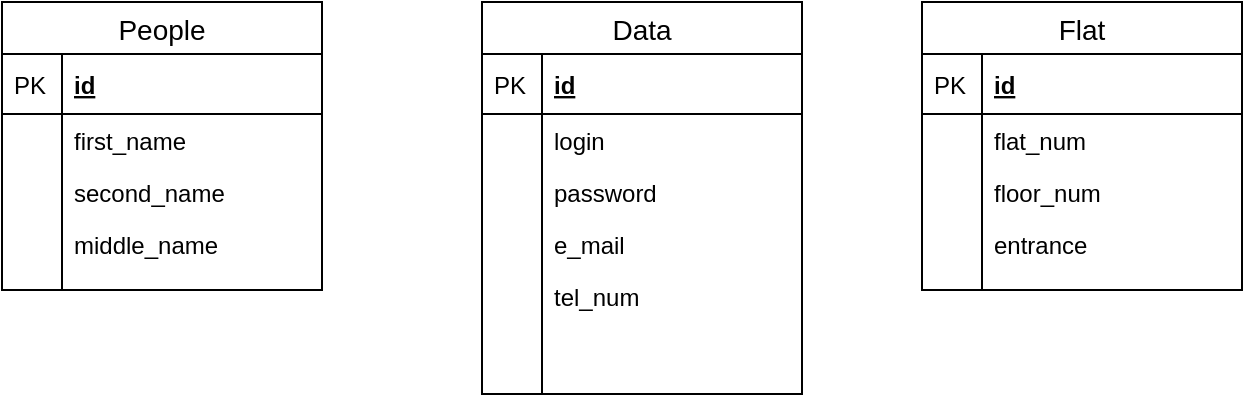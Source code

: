 <mxfile version="12.9.6" type="device"><diagram id="C5RBs43oDa-KdzZeNtuy" name="Page-1"><mxGraphModel dx="996" dy="576" grid="1" gridSize="10" guides="1" tooltips="1" connect="1" arrows="1" fold="1" page="1" pageScale="1" pageWidth="827" pageHeight="1169" math="0" shadow="0"><root><mxCell id="WIyWlLk6GJQsqaUBKTNV-0"/><mxCell id="WIyWlLk6GJQsqaUBKTNV-1" parent="WIyWlLk6GJQsqaUBKTNV-0"/><mxCell id="2i5G_3h0R2Ean855F0Lm-1" value="People" style="swimlane;fontStyle=0;childLayout=stackLayout;horizontal=1;startSize=26;horizontalStack=0;resizeParent=1;resizeParentMax=0;resizeLast=0;collapsible=1;marginBottom=0;align=center;fontSize=14;" vertex="1" parent="WIyWlLk6GJQsqaUBKTNV-1"><mxGeometry x="40" y="160" width="160" height="144" as="geometry"/></mxCell><mxCell id="2i5G_3h0R2Ean855F0Lm-2" value="id" style="shape=partialRectangle;top=0;left=0;right=0;bottom=1;align=left;verticalAlign=middle;fillColor=none;spacingLeft=34;spacingRight=4;overflow=hidden;rotatable=0;points=[[0,0.5],[1,0.5]];portConstraint=eastwest;dropTarget=0;fontStyle=5;fontSize=12;" vertex="1" parent="2i5G_3h0R2Ean855F0Lm-1"><mxGeometry y="26" width="160" height="30" as="geometry"/></mxCell><mxCell id="2i5G_3h0R2Ean855F0Lm-3" value="PK" style="shape=partialRectangle;top=0;left=0;bottom=0;fillColor=none;align=left;verticalAlign=middle;spacingLeft=4;spacingRight=4;overflow=hidden;rotatable=0;points=[];portConstraint=eastwest;part=1;fontSize=12;" vertex="1" connectable="0" parent="2i5G_3h0R2Ean855F0Lm-2"><mxGeometry width="30" height="30" as="geometry"/></mxCell><mxCell id="2i5G_3h0R2Ean855F0Lm-4" value="first_name&#10;" style="shape=partialRectangle;top=0;left=0;right=0;bottom=0;align=left;verticalAlign=top;fillColor=none;spacingLeft=34;spacingRight=4;overflow=hidden;rotatable=0;points=[[0,0.5],[1,0.5]];portConstraint=eastwest;dropTarget=0;fontSize=12;" vertex="1" parent="2i5G_3h0R2Ean855F0Lm-1"><mxGeometry y="56" width="160" height="26" as="geometry"/></mxCell><mxCell id="2i5G_3h0R2Ean855F0Lm-5" value="" style="shape=partialRectangle;top=0;left=0;bottom=0;fillColor=none;align=left;verticalAlign=top;spacingLeft=4;spacingRight=4;overflow=hidden;rotatable=0;points=[];portConstraint=eastwest;part=1;fontSize=12;" vertex="1" connectable="0" parent="2i5G_3h0R2Ean855F0Lm-4"><mxGeometry width="30" height="26" as="geometry"/></mxCell><mxCell id="2i5G_3h0R2Ean855F0Lm-6" value="second_name" style="shape=partialRectangle;top=0;left=0;right=0;bottom=0;align=left;verticalAlign=top;fillColor=none;spacingLeft=34;spacingRight=4;overflow=hidden;rotatable=0;points=[[0,0.5],[1,0.5]];portConstraint=eastwest;dropTarget=0;fontSize=12;" vertex="1" parent="2i5G_3h0R2Ean855F0Lm-1"><mxGeometry y="82" width="160" height="26" as="geometry"/></mxCell><mxCell id="2i5G_3h0R2Ean855F0Lm-7" value="" style="shape=partialRectangle;top=0;left=0;bottom=0;fillColor=none;align=left;verticalAlign=top;spacingLeft=4;spacingRight=4;overflow=hidden;rotatable=0;points=[];portConstraint=eastwest;part=1;fontSize=12;" vertex="1" connectable="0" parent="2i5G_3h0R2Ean855F0Lm-6"><mxGeometry width="30" height="26" as="geometry"/></mxCell><mxCell id="2i5G_3h0R2Ean855F0Lm-8" value="middle_name&#10;" style="shape=partialRectangle;top=0;left=0;right=0;bottom=0;align=left;verticalAlign=top;fillColor=none;spacingLeft=34;spacingRight=4;overflow=hidden;rotatable=0;points=[[0,0.5],[1,0.5]];portConstraint=eastwest;dropTarget=0;fontSize=12;" vertex="1" parent="2i5G_3h0R2Ean855F0Lm-1"><mxGeometry y="108" width="160" height="26" as="geometry"/></mxCell><mxCell id="2i5G_3h0R2Ean855F0Lm-9" value="" style="shape=partialRectangle;top=0;left=0;bottom=0;fillColor=none;align=left;verticalAlign=top;spacingLeft=4;spacingRight=4;overflow=hidden;rotatable=0;points=[];portConstraint=eastwest;part=1;fontSize=12;" vertex="1" connectable="0" parent="2i5G_3h0R2Ean855F0Lm-8"><mxGeometry width="30" height="26" as="geometry"/></mxCell><mxCell id="2i5G_3h0R2Ean855F0Lm-10" value="" style="shape=partialRectangle;top=0;left=0;right=0;bottom=0;align=left;verticalAlign=top;fillColor=none;spacingLeft=34;spacingRight=4;overflow=hidden;rotatable=0;points=[[0,0.5],[1,0.5]];portConstraint=eastwest;dropTarget=0;fontSize=12;" vertex="1" parent="2i5G_3h0R2Ean855F0Lm-1"><mxGeometry y="134" width="160" height="10" as="geometry"/></mxCell><mxCell id="2i5G_3h0R2Ean855F0Lm-11" value="" style="shape=partialRectangle;top=0;left=0;bottom=0;fillColor=none;align=left;verticalAlign=top;spacingLeft=4;spacingRight=4;overflow=hidden;rotatable=0;points=[];portConstraint=eastwest;part=1;fontSize=12;" vertex="1" connectable="0" parent="2i5G_3h0R2Ean855F0Lm-10"><mxGeometry width="30" height="10" as="geometry"/></mxCell><mxCell id="2i5G_3h0R2Ean855F0Lm-12" value="Data" style="swimlane;fontStyle=0;childLayout=stackLayout;horizontal=1;startSize=26;horizontalStack=0;resizeParent=1;resizeParentMax=0;resizeLast=0;collapsible=1;marginBottom=0;align=center;fontSize=14;" vertex="1" parent="WIyWlLk6GJQsqaUBKTNV-1"><mxGeometry x="280" y="160" width="160" height="196" as="geometry"/></mxCell><mxCell id="2i5G_3h0R2Ean855F0Lm-13" value="id" style="shape=partialRectangle;top=0;left=0;right=0;bottom=1;align=left;verticalAlign=middle;fillColor=none;spacingLeft=34;spacingRight=4;overflow=hidden;rotatable=0;points=[[0,0.5],[1,0.5]];portConstraint=eastwest;dropTarget=0;fontStyle=5;fontSize=12;" vertex="1" parent="2i5G_3h0R2Ean855F0Lm-12"><mxGeometry y="26" width="160" height="30" as="geometry"/></mxCell><mxCell id="2i5G_3h0R2Ean855F0Lm-14" value="PK" style="shape=partialRectangle;top=0;left=0;bottom=0;fillColor=none;align=left;verticalAlign=middle;spacingLeft=4;spacingRight=4;overflow=hidden;rotatable=0;points=[];portConstraint=eastwest;part=1;fontSize=12;" vertex="1" connectable="0" parent="2i5G_3h0R2Ean855F0Lm-13"><mxGeometry width="30" height="30" as="geometry"/></mxCell><mxCell id="2i5G_3h0R2Ean855F0Lm-15" value="login" style="shape=partialRectangle;top=0;left=0;right=0;bottom=0;align=left;verticalAlign=top;fillColor=none;spacingLeft=34;spacingRight=4;overflow=hidden;rotatable=0;points=[[0,0.5],[1,0.5]];portConstraint=eastwest;dropTarget=0;fontSize=12;" vertex="1" parent="2i5G_3h0R2Ean855F0Lm-12"><mxGeometry y="56" width="160" height="26" as="geometry"/></mxCell><mxCell id="2i5G_3h0R2Ean855F0Lm-16" value="" style="shape=partialRectangle;top=0;left=0;bottom=0;fillColor=none;align=left;verticalAlign=top;spacingLeft=4;spacingRight=4;overflow=hidden;rotatable=0;points=[];portConstraint=eastwest;part=1;fontSize=12;" vertex="1" connectable="0" parent="2i5G_3h0R2Ean855F0Lm-15"><mxGeometry width="30" height="26" as="geometry"/></mxCell><mxCell id="2i5G_3h0R2Ean855F0Lm-17" value="password" style="shape=partialRectangle;top=0;left=0;right=0;bottom=0;align=left;verticalAlign=top;fillColor=none;spacingLeft=34;spacingRight=4;overflow=hidden;rotatable=0;points=[[0,0.5],[1,0.5]];portConstraint=eastwest;dropTarget=0;fontSize=12;" vertex="1" parent="2i5G_3h0R2Ean855F0Lm-12"><mxGeometry y="82" width="160" height="26" as="geometry"/></mxCell><mxCell id="2i5G_3h0R2Ean855F0Lm-18" value="" style="shape=partialRectangle;top=0;left=0;bottom=0;fillColor=none;align=left;verticalAlign=top;spacingLeft=4;spacingRight=4;overflow=hidden;rotatable=0;points=[];portConstraint=eastwest;part=1;fontSize=12;" vertex="1" connectable="0" parent="2i5G_3h0R2Ean855F0Lm-17"><mxGeometry width="30" height="26" as="geometry"/></mxCell><mxCell id="2i5G_3h0R2Ean855F0Lm-19" value="e_mail" style="shape=partialRectangle;top=0;left=0;right=0;bottom=0;align=left;verticalAlign=top;fillColor=none;spacingLeft=34;spacingRight=4;overflow=hidden;rotatable=0;points=[[0,0.5],[1,0.5]];portConstraint=eastwest;dropTarget=0;fontSize=12;" vertex="1" parent="2i5G_3h0R2Ean855F0Lm-12"><mxGeometry y="108" width="160" height="26" as="geometry"/></mxCell><mxCell id="2i5G_3h0R2Ean855F0Lm-20" value="" style="shape=partialRectangle;top=0;left=0;bottom=0;fillColor=none;align=left;verticalAlign=top;spacingLeft=4;spacingRight=4;overflow=hidden;rotatable=0;points=[];portConstraint=eastwest;part=1;fontSize=12;" vertex="1" connectable="0" parent="2i5G_3h0R2Ean855F0Lm-19"><mxGeometry width="30" height="26" as="geometry"/></mxCell><mxCell id="2i5G_3h0R2Ean855F0Lm-35" value="tel_num&#10;" style="shape=partialRectangle;top=0;left=0;right=0;bottom=0;align=left;verticalAlign=top;fillColor=none;spacingLeft=34;spacingRight=4;overflow=hidden;rotatable=0;points=[[0,0.5],[1,0.5]];portConstraint=eastwest;dropTarget=0;fontSize=12;" vertex="1" parent="2i5G_3h0R2Ean855F0Lm-12"><mxGeometry y="134" width="160" height="26" as="geometry"/></mxCell><mxCell id="2i5G_3h0R2Ean855F0Lm-36" value="" style="shape=partialRectangle;top=0;left=0;bottom=0;fillColor=none;align=left;verticalAlign=top;spacingLeft=4;spacingRight=4;overflow=hidden;rotatable=0;points=[];portConstraint=eastwest;part=1;fontSize=12;" vertex="1" connectable="0" parent="2i5G_3h0R2Ean855F0Lm-35"><mxGeometry width="30" height="26" as="geometry"/></mxCell><mxCell id="2i5G_3h0R2Ean855F0Lm-21" value="" style="shape=partialRectangle;top=0;left=0;right=0;bottom=0;align=left;verticalAlign=top;fillColor=none;spacingLeft=34;spacingRight=4;overflow=hidden;rotatable=0;points=[[0,0.5],[1,0.5]];portConstraint=eastwest;dropTarget=0;fontSize=12;" vertex="1" parent="2i5G_3h0R2Ean855F0Lm-12"><mxGeometry y="160" width="160" height="36" as="geometry"/></mxCell><mxCell id="2i5G_3h0R2Ean855F0Lm-22" value="" style="shape=partialRectangle;top=0;left=0;bottom=0;fillColor=none;align=left;verticalAlign=top;spacingLeft=4;spacingRight=4;overflow=hidden;rotatable=0;points=[];portConstraint=eastwest;part=1;fontSize=12;" vertex="1" connectable="0" parent="2i5G_3h0R2Ean855F0Lm-21"><mxGeometry width="30" height="36" as="geometry"/></mxCell><mxCell id="2i5G_3h0R2Ean855F0Lm-24" value="Flat" style="swimlane;fontStyle=0;childLayout=stackLayout;horizontal=1;startSize=26;horizontalStack=0;resizeParent=1;resizeParentMax=0;resizeLast=0;collapsible=1;marginBottom=0;align=center;fontSize=14;" vertex="1" parent="WIyWlLk6GJQsqaUBKTNV-1"><mxGeometry x="500" y="160" width="160" height="144" as="geometry"/></mxCell><mxCell id="2i5G_3h0R2Ean855F0Lm-25" value="id" style="shape=partialRectangle;top=0;left=0;right=0;bottom=1;align=left;verticalAlign=middle;fillColor=none;spacingLeft=34;spacingRight=4;overflow=hidden;rotatable=0;points=[[0,0.5],[1,0.5]];portConstraint=eastwest;dropTarget=0;fontStyle=5;fontSize=12;" vertex="1" parent="2i5G_3h0R2Ean855F0Lm-24"><mxGeometry y="26" width="160" height="30" as="geometry"/></mxCell><mxCell id="2i5G_3h0R2Ean855F0Lm-26" value="PK" style="shape=partialRectangle;top=0;left=0;bottom=0;fillColor=none;align=left;verticalAlign=middle;spacingLeft=4;spacingRight=4;overflow=hidden;rotatable=0;points=[];portConstraint=eastwest;part=1;fontSize=12;" vertex="1" connectable="0" parent="2i5G_3h0R2Ean855F0Lm-25"><mxGeometry width="30" height="30" as="geometry"/></mxCell><mxCell id="2i5G_3h0R2Ean855F0Lm-27" value="flat_num" style="shape=partialRectangle;top=0;left=0;right=0;bottom=0;align=left;verticalAlign=top;fillColor=none;spacingLeft=34;spacingRight=4;overflow=hidden;rotatable=0;points=[[0,0.5],[1,0.5]];portConstraint=eastwest;dropTarget=0;fontSize=12;" vertex="1" parent="2i5G_3h0R2Ean855F0Lm-24"><mxGeometry y="56" width="160" height="26" as="geometry"/></mxCell><mxCell id="2i5G_3h0R2Ean855F0Lm-28" value="" style="shape=partialRectangle;top=0;left=0;bottom=0;fillColor=none;align=left;verticalAlign=top;spacingLeft=4;spacingRight=4;overflow=hidden;rotatable=0;points=[];portConstraint=eastwest;part=1;fontSize=12;" vertex="1" connectable="0" parent="2i5G_3h0R2Ean855F0Lm-27"><mxGeometry width="30" height="26" as="geometry"/></mxCell><mxCell id="2i5G_3h0R2Ean855F0Lm-29" value="floor_num" style="shape=partialRectangle;top=0;left=0;right=0;bottom=0;align=left;verticalAlign=top;fillColor=none;spacingLeft=34;spacingRight=4;overflow=hidden;rotatable=0;points=[[0,0.5],[1,0.5]];portConstraint=eastwest;dropTarget=0;fontSize=12;" vertex="1" parent="2i5G_3h0R2Ean855F0Lm-24"><mxGeometry y="82" width="160" height="26" as="geometry"/></mxCell><mxCell id="2i5G_3h0R2Ean855F0Lm-30" value="" style="shape=partialRectangle;top=0;left=0;bottom=0;fillColor=none;align=left;verticalAlign=top;spacingLeft=4;spacingRight=4;overflow=hidden;rotatable=0;points=[];portConstraint=eastwest;part=1;fontSize=12;" vertex="1" connectable="0" parent="2i5G_3h0R2Ean855F0Lm-29"><mxGeometry width="30" height="26" as="geometry"/></mxCell><mxCell id="2i5G_3h0R2Ean855F0Lm-31" value="entrance" style="shape=partialRectangle;top=0;left=0;right=0;bottom=0;align=left;verticalAlign=top;fillColor=none;spacingLeft=34;spacingRight=4;overflow=hidden;rotatable=0;points=[[0,0.5],[1,0.5]];portConstraint=eastwest;dropTarget=0;fontSize=12;" vertex="1" parent="2i5G_3h0R2Ean855F0Lm-24"><mxGeometry y="108" width="160" height="26" as="geometry"/></mxCell><mxCell id="2i5G_3h0R2Ean855F0Lm-32" value="" style="shape=partialRectangle;top=0;left=0;bottom=0;fillColor=none;align=left;verticalAlign=top;spacingLeft=4;spacingRight=4;overflow=hidden;rotatable=0;points=[];portConstraint=eastwest;part=1;fontSize=12;" vertex="1" connectable="0" parent="2i5G_3h0R2Ean855F0Lm-31"><mxGeometry width="30" height="26" as="geometry"/></mxCell><mxCell id="2i5G_3h0R2Ean855F0Lm-33" value="" style="shape=partialRectangle;top=0;left=0;right=0;bottom=0;align=left;verticalAlign=top;fillColor=none;spacingLeft=34;spacingRight=4;overflow=hidden;rotatable=0;points=[[0,0.5],[1,0.5]];portConstraint=eastwest;dropTarget=0;fontSize=12;" vertex="1" parent="2i5G_3h0R2Ean855F0Lm-24"><mxGeometry y="134" width="160" height="10" as="geometry"/></mxCell><mxCell id="2i5G_3h0R2Ean855F0Lm-34" value="" style="shape=partialRectangle;top=0;left=0;bottom=0;fillColor=none;align=left;verticalAlign=top;spacingLeft=4;spacingRight=4;overflow=hidden;rotatable=0;points=[];portConstraint=eastwest;part=1;fontSize=12;" vertex="1" connectable="0" parent="2i5G_3h0R2Ean855F0Lm-33"><mxGeometry width="30" height="10" as="geometry"/></mxCell></root></mxGraphModel></diagram></mxfile>